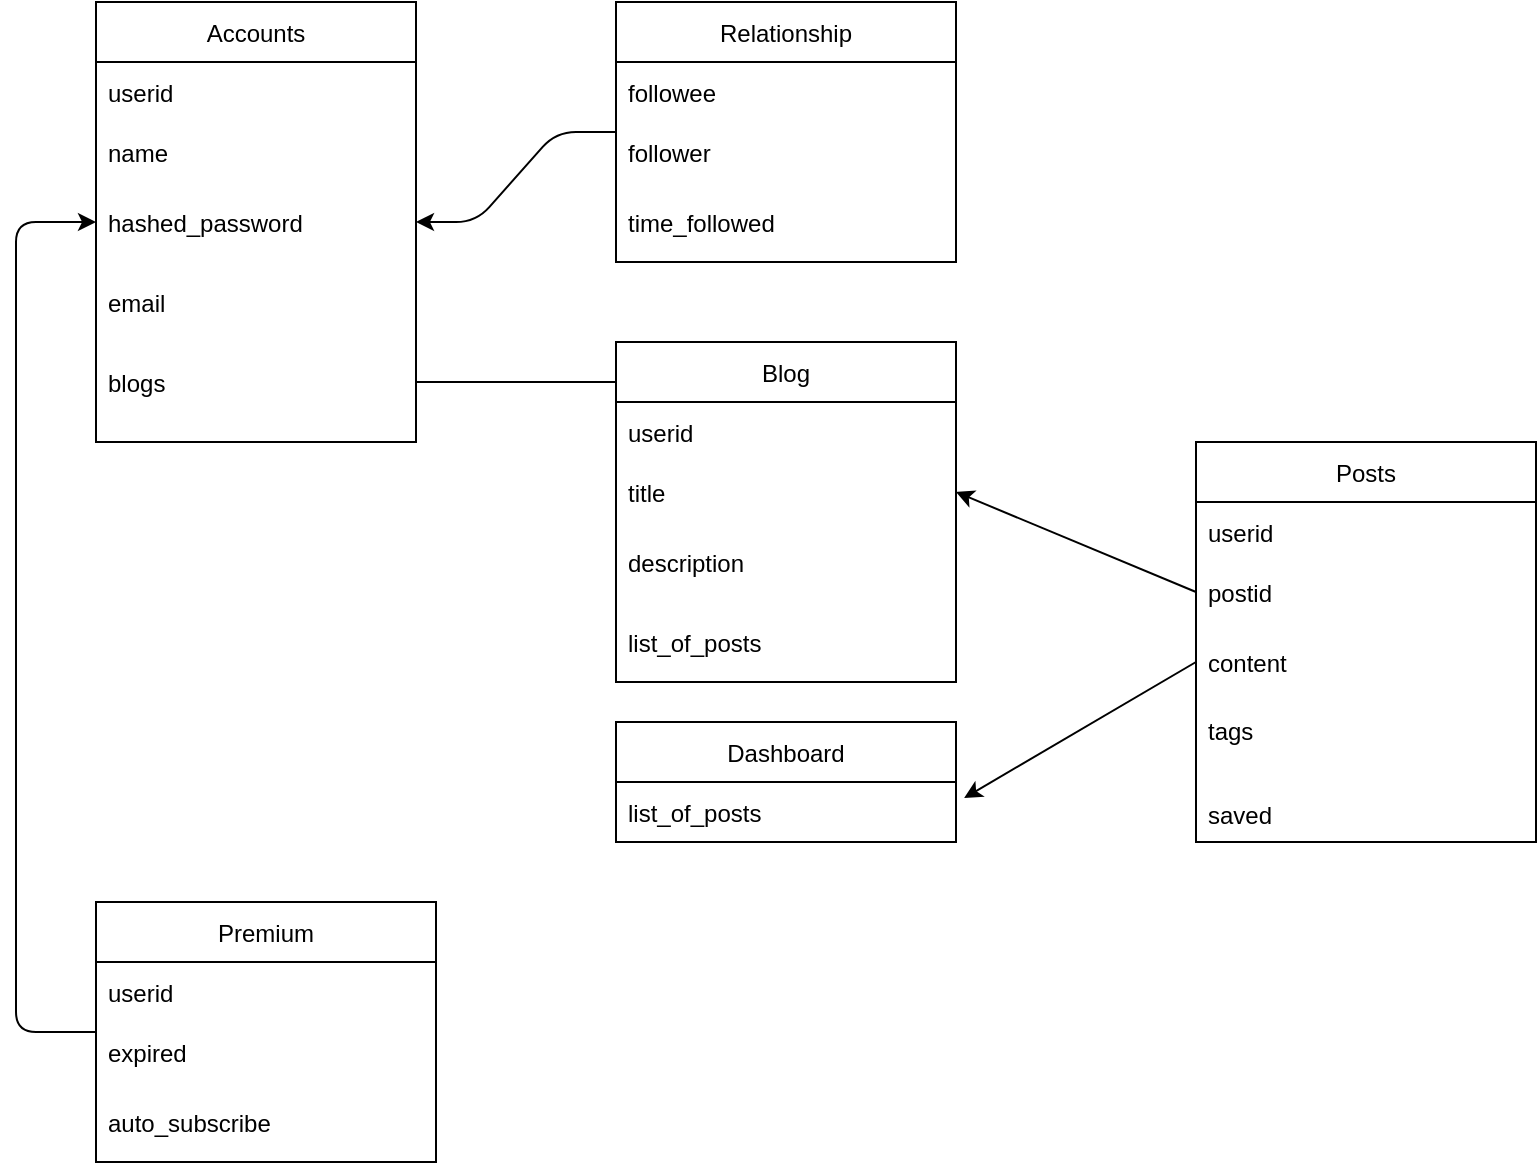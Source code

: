 <mxfile>
    <diagram id="u_immFJ3KqI6hwPv3TFC" name="Page-1">
        <mxGraphModel dx="1118" dy="790" grid="1" gridSize="10" guides="1" tooltips="1" connect="1" arrows="1" fold="1" page="1" pageScale="1" pageWidth="850" pageHeight="1100" math="0" shadow="0">
            <root>
                <mxCell id="0"/>
                <mxCell id="1" parent="0"/>
                <mxCell id="5" value="Accounts" style="swimlane;fontStyle=0;childLayout=stackLayout;horizontal=1;startSize=30;horizontalStack=0;resizeParent=1;resizeParentMax=0;resizeLast=0;collapsible=1;marginBottom=0;container=0;" parent="1" vertex="1">
                    <mxGeometry x="190" y="20" width="160" height="220" as="geometry">
                        <mxRectangle x="310" y="150" width="80" height="30" as="alternateBounds"/>
                    </mxGeometry>
                </mxCell>
                <mxCell id="63" style="edgeStyle=elbowEdgeStyle;elbow=vertical;html=1;" parent="1" source="11" target="5" edge="1">
                    <mxGeometry relative="1" as="geometry">
                        <Array as="points">
                            <mxPoint x="150" y="380"/>
                            <mxPoint x="100" y="360"/>
                        </Array>
                    </mxGeometry>
                </mxCell>
                <mxCell id="11" value="Premium" style="swimlane;fontStyle=0;childLayout=stackLayout;horizontal=1;startSize=30;horizontalStack=0;resizeParent=1;resizeParentMax=0;resizeLast=0;collapsible=1;marginBottom=0;" parent="1" vertex="1">
                    <mxGeometry x="190" y="470" width="170" height="130" as="geometry">
                        <mxRectangle x="310" y="150" width="80" height="30" as="alternateBounds"/>
                    </mxGeometry>
                </mxCell>
                <mxCell id="12" value="userid" style="text;strokeColor=none;fillColor=none;align=left;verticalAlign=middle;spacingLeft=4;spacingRight=4;overflow=hidden;points=[[0,0.5],[1,0.5]];portConstraint=eastwest;rotatable=0;" parent="11" vertex="1">
                    <mxGeometry y="30" width="170" height="30" as="geometry"/>
                </mxCell>
                <mxCell id="13" value="expired" style="text;strokeColor=none;fillColor=none;align=left;verticalAlign=middle;spacingLeft=4;spacingRight=4;overflow=hidden;points=[[0,0.5],[1,0.5]];portConstraint=eastwest;rotatable=0;" parent="11" vertex="1">
                    <mxGeometry y="60" width="170" height="30" as="geometry"/>
                </mxCell>
                <mxCell id="15" value="auto_subscribe" style="text;strokeColor=none;fillColor=none;align=left;verticalAlign=middle;spacingLeft=4;spacingRight=4;overflow=hidden;points=[[0,0.5],[1,0.5]];portConstraint=eastwest;rotatable=0;" parent="11" vertex="1">
                    <mxGeometry y="90" width="170" height="40" as="geometry"/>
                </mxCell>
                <mxCell id="57" style="edgeStyle=entityRelationEdgeStyle;html=1;" parent="1" source="16" target="5" edge="1">
                    <mxGeometry relative="1" as="geometry"/>
                </mxCell>
                <mxCell id="67" value="Posts" style="swimlane;fontStyle=0;childLayout=stackLayout;horizontal=1;startSize=30;horizontalStack=0;resizeParent=1;resizeParentMax=0;resizeLast=0;collapsible=1;marginBottom=0;container=0;" parent="1" vertex="1">
                    <mxGeometry x="740" y="240" width="170" height="200" as="geometry">
                        <mxRectangle x="310" y="150" width="80" height="30" as="alternateBounds"/>
                    </mxGeometry>
                </mxCell>
                <mxCell id="72" style="edgeStyle=none;html=1;exitX=0;exitY=0.5;exitDx=0;exitDy=0;entryX=1;entryY=0.5;entryDx=0;entryDy=0;" parent="1" source="69" target="78" edge="1">
                    <mxGeometry relative="1" as="geometry">
                        <mxPoint x="390" y="90" as="targetPoint"/>
                    </mxGeometry>
                </mxCell>
                <mxCell id="75" style="edgeStyle=none;html=1;" edge="1" parent="1" source="74">
                    <mxGeometry relative="1" as="geometry">
                        <mxPoint x="470" y="210" as="targetPoint"/>
                    </mxGeometry>
                </mxCell>
                <mxCell id="74" value="blogs" style="text;strokeColor=none;fillColor=none;align=left;verticalAlign=middle;spacingLeft=4;spacingRight=4;overflow=hidden;points=[[0,0.5],[1,0.5]];portConstraint=eastwest;rotatable=0;" vertex="1" parent="1">
                    <mxGeometry x="190" y="190" width="160" height="40" as="geometry"/>
                </mxCell>
                <mxCell id="6" value="userid" style="text;strokeColor=none;fillColor=none;align=left;verticalAlign=middle;spacingLeft=4;spacingRight=4;overflow=hidden;points=[[0,0.5],[1,0.5]];portConstraint=eastwest;rotatable=0;container=0;" parent="1" vertex="1">
                    <mxGeometry x="190" y="50" width="160" height="30" as="geometry"/>
                </mxCell>
                <mxCell id="7" value="name" style="text;strokeColor=none;fillColor=none;align=left;verticalAlign=middle;spacingLeft=4;spacingRight=4;overflow=hidden;points=[[0,0.5],[1,0.5]];portConstraint=eastwest;rotatable=0;container=0;" parent="1" vertex="1">
                    <mxGeometry x="190" y="80" width="160" height="30" as="geometry"/>
                </mxCell>
                <mxCell id="8" value="hashed_password" style="text;strokeColor=none;fillColor=none;align=left;verticalAlign=middle;spacingLeft=4;spacingRight=4;overflow=hidden;points=[[0,0.5],[1,0.5]];portConstraint=eastwest;rotatable=0;container=0;" parent="1" vertex="1">
                    <mxGeometry x="190" y="110" width="160" height="40" as="geometry"/>
                </mxCell>
                <mxCell id="10" value="email" style="text;strokeColor=none;fillColor=none;align=left;verticalAlign=middle;spacingLeft=4;spacingRight=4;overflow=hidden;points=[[0,0.5],[1,0.5]];portConstraint=eastwest;rotatable=0;container=0;" parent="1" vertex="1">
                    <mxGeometry x="190" y="150" width="160" height="40" as="geometry"/>
                </mxCell>
                <mxCell id="76" value="Blog" style="swimlane;fontStyle=0;childLayout=stackLayout;horizontal=1;startSize=30;horizontalStack=0;resizeParent=1;resizeParentMax=0;resizeLast=0;collapsible=1;marginBottom=0;" vertex="1" parent="1">
                    <mxGeometry x="450" y="190" width="170" height="170" as="geometry">
                        <mxRectangle x="310" y="150" width="80" height="30" as="alternateBounds"/>
                    </mxGeometry>
                </mxCell>
                <mxCell id="77" value="userid" style="text;strokeColor=none;fillColor=none;align=left;verticalAlign=middle;spacingLeft=4;spacingRight=4;overflow=hidden;points=[[0,0.5],[1,0.5]];portConstraint=eastwest;rotatable=0;" vertex="1" parent="76">
                    <mxGeometry y="30" width="170" height="30" as="geometry"/>
                </mxCell>
                <mxCell id="78" value="title" style="text;strokeColor=none;fillColor=none;align=left;verticalAlign=middle;spacingLeft=4;spacingRight=4;overflow=hidden;points=[[0,0.5],[1,0.5]];portConstraint=eastwest;rotatable=0;" vertex="1" parent="76">
                    <mxGeometry y="60" width="170" height="30" as="geometry"/>
                </mxCell>
                <mxCell id="79" value="description" style="text;strokeColor=none;fillColor=none;align=left;verticalAlign=middle;spacingLeft=4;spacingRight=4;overflow=hidden;points=[[0,0.5],[1,0.5]];portConstraint=eastwest;rotatable=0;" vertex="1" parent="76">
                    <mxGeometry y="90" width="170" height="40" as="geometry"/>
                </mxCell>
                <mxCell id="80" value="list_of_posts" style="text;strokeColor=none;fillColor=none;align=left;verticalAlign=middle;spacingLeft=4;spacingRight=4;overflow=hidden;points=[[0,0.5],[1,0.5]];portConstraint=eastwest;rotatable=0;" vertex="1" parent="76">
                    <mxGeometry y="130" width="170" height="40" as="geometry"/>
                </mxCell>
                <mxCell id="82" value="" style="group" vertex="1" connectable="0" parent="1">
                    <mxGeometry x="450" y="20" width="170" height="130" as="geometry"/>
                </mxCell>
                <mxCell id="16" value="Relationship" style="swimlane;fontStyle=0;childLayout=stackLayout;horizontal=1;startSize=30;horizontalStack=0;resizeParent=1;resizeParentMax=0;resizeLast=0;collapsible=1;marginBottom=0;container=0;" parent="82" vertex="1">
                    <mxGeometry width="170" height="130" as="geometry">
                        <mxRectangle x="310" y="150" width="80" height="30" as="alternateBounds"/>
                    </mxGeometry>
                </mxCell>
                <mxCell id="17" value="followee    " style="text;strokeColor=none;fillColor=none;align=left;verticalAlign=middle;spacingLeft=4;spacingRight=4;overflow=hidden;points=[[0,0.5],[1,0.5]];portConstraint=eastwest;rotatable=0;" parent="82" vertex="1">
                    <mxGeometry y="30" width="170" height="30" as="geometry"/>
                </mxCell>
                <mxCell id="18" value="follower" style="text;strokeColor=none;fillColor=none;align=left;verticalAlign=middle;spacingLeft=4;spacingRight=4;overflow=hidden;points=[[0,0.5],[1,0.5]];portConstraint=eastwest;rotatable=0;" parent="82" vertex="1">
                    <mxGeometry y="60" width="170" height="30" as="geometry"/>
                </mxCell>
                <mxCell id="19" value="time_followed" style="text;strokeColor=none;fillColor=none;align=left;verticalAlign=middle;spacingLeft=4;spacingRight=4;overflow=hidden;points=[[0,0.5],[1,0.5]];portConstraint=eastwest;rotatable=0;" parent="82" vertex="1">
                    <mxGeometry y="90" width="170" height="40" as="geometry"/>
                </mxCell>
                <mxCell id="83" value="Dashboard" style="swimlane;fontStyle=0;childLayout=stackLayout;horizontal=1;startSize=30;horizontalStack=0;resizeParent=1;resizeParentMax=0;resizeLast=0;collapsible=1;marginBottom=0;container=0;" vertex="1" parent="1">
                    <mxGeometry x="450" y="380" width="170" height="60" as="geometry">
                        <mxRectangle x="310" y="150" width="80" height="30" as="alternateBounds"/>
                    </mxGeometry>
                </mxCell>
                <mxCell id="87" value="list_of_posts" style="text;strokeColor=none;fillColor=none;align=left;verticalAlign=middle;spacingLeft=4;spacingRight=4;overflow=hidden;points=[[0,0.5],[1,0.5]];portConstraint=eastwest;rotatable=0;" vertex="1" parent="83">
                    <mxGeometry y="30" width="170" height="30" as="geometry"/>
                </mxCell>
                <mxCell id="88" style="edgeStyle=none;html=1;exitX=0;exitY=0.5;exitDx=0;exitDy=0;entryX=1.024;entryY=0.267;entryDx=0;entryDy=0;entryPerimeter=0;" edge="1" parent="1" source="70" target="87">
                    <mxGeometry relative="1" as="geometry"/>
                </mxCell>
                <mxCell id="68" value="userid" style="text;strokeColor=none;fillColor=none;align=left;verticalAlign=middle;spacingLeft=4;spacingRight=4;overflow=hidden;points=[[0,0.5],[1,0.5]];portConstraint=eastwest;rotatable=0;container=0;" parent="1" vertex="1">
                    <mxGeometry x="740" y="270" width="170" height="30" as="geometry"/>
                </mxCell>
                <mxCell id="69" value="postid" style="text;strokeColor=none;fillColor=none;align=left;verticalAlign=middle;spacingLeft=4;spacingRight=4;overflow=hidden;points=[[0,0.5],[1,0.5]];portConstraint=eastwest;rotatable=0;container=0;" parent="1" vertex="1">
                    <mxGeometry x="740" y="300" width="170" height="30" as="geometry"/>
                </mxCell>
                <mxCell id="70" value="content" style="text;strokeColor=none;fillColor=none;align=left;verticalAlign=middle;spacingLeft=4;spacingRight=4;overflow=hidden;points=[[0,0.5],[1,0.5]];portConstraint=eastwest;rotatable=0;container=0;" parent="1" vertex="1">
                    <mxGeometry x="740" y="330" width="170" height="40" as="geometry"/>
                </mxCell>
                <mxCell id="71" value="tags&#10;&#10;&#10;saved" style="text;strokeColor=none;fillColor=none;align=left;verticalAlign=middle;spacingLeft=4;spacingRight=4;overflow=hidden;points=[[0,0.5],[1,0.5]];portConstraint=eastwest;rotatable=0;container=0;" parent="1" vertex="1">
                    <mxGeometry x="740" y="370" width="170" height="70" as="geometry"/>
                </mxCell>
            </root>
        </mxGraphModel>
    </diagram>
</mxfile>